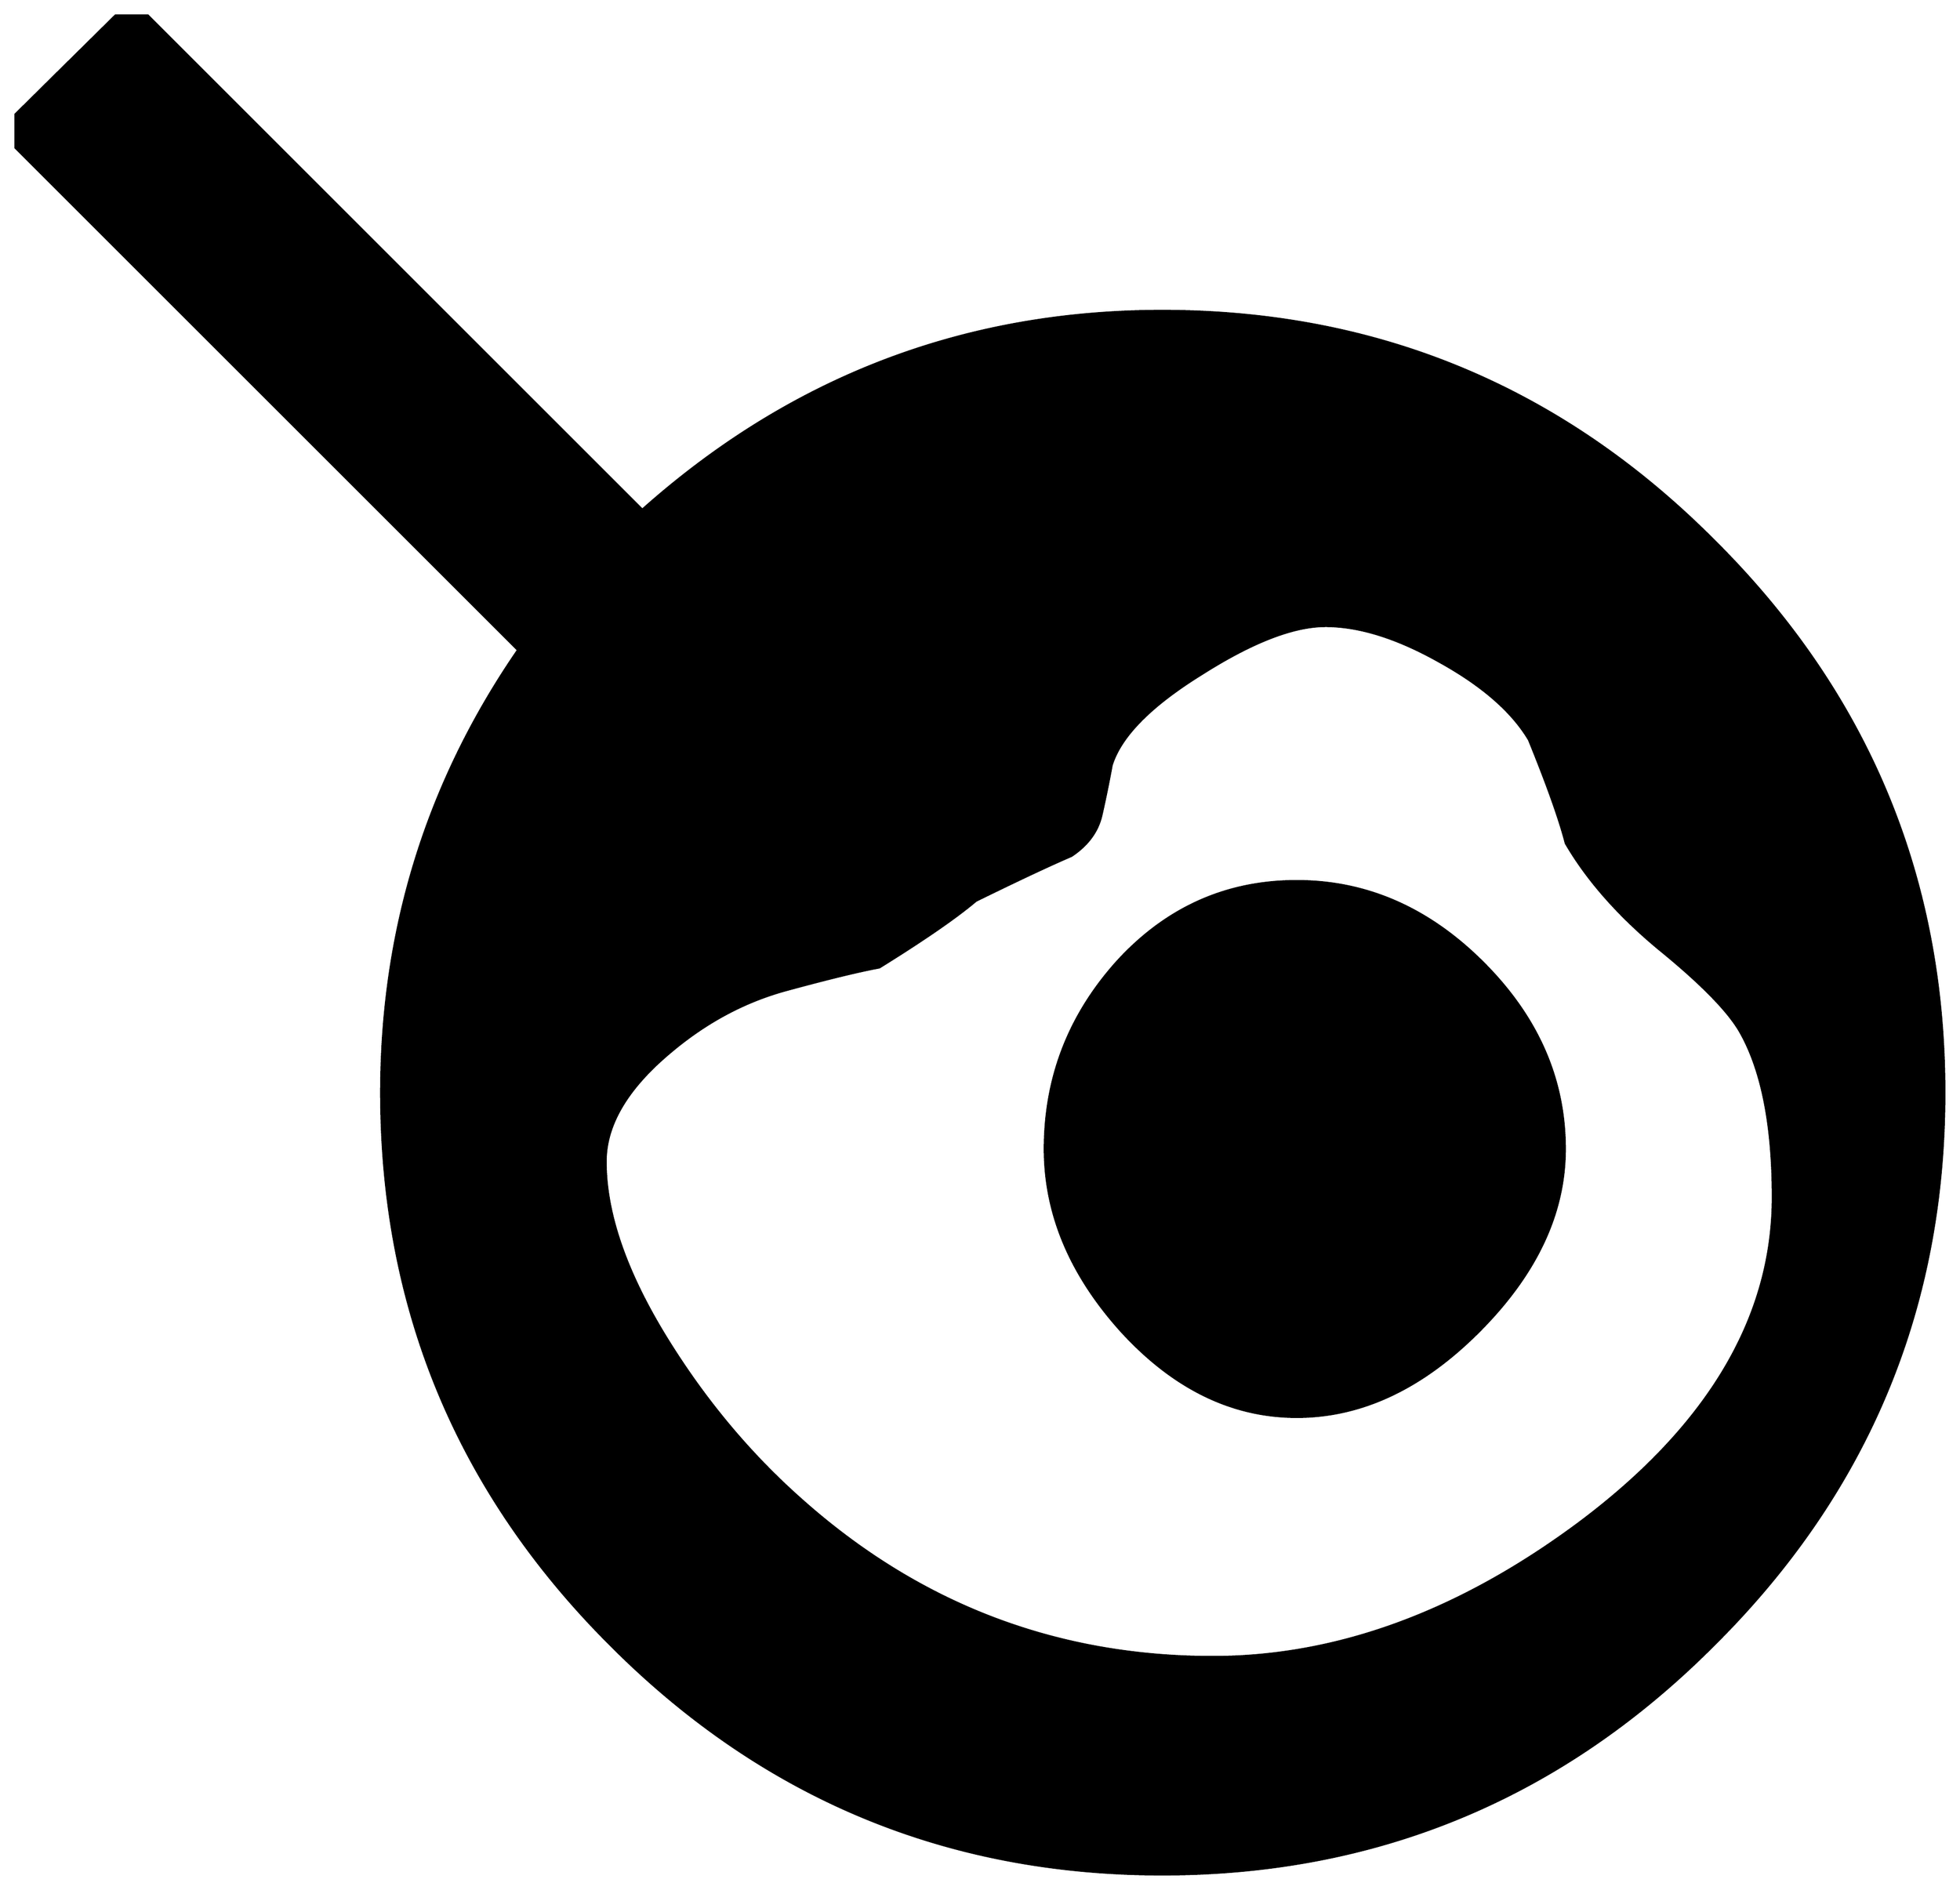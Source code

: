 


\begin{tikzpicture}[y=0.80pt, x=0.80pt, yscale=-1.0, xscale=1.0, inner sep=0pt, outer sep=0pt]
\begin{scope}[shift={(100.0,1675.0)},nonzero rule]
  \path[draw=.,fill=.,line width=1.600pt] (1867.0,-423.0) ..
    controls (1867.0,-235.667) and (1800.333,-75.667) .. (1667.0,57.0)
    .. controls (1534.333,190.333) and (1374.333,257.0) ..
    (1187.0,257.0) .. controls (999.667,257.0) and (839.667,190.333)
    .. (707.0,57.0) .. controls (574.333,-75.667) and (508.0,-235.667)
    .. (508.0,-423.0) .. controls (508.0,-564.333) and
    (547.667,-692.667) .. (627.0,-808.0) -- (190.0,-1245.0) --
    (190.0,-1274.0) -- (277.0,-1360.0) -- (305.0,-1360.0) --
    (735.0,-930.0) .. controls (864.333,-1045.333) and
    (1015.0,-1103.0) .. (1187.0,-1103.0) .. controls
    (1374.333,-1103.0) and (1534.333,-1036.333) .. (1667.0,-903.0) ..
    controls (1800.333,-770.333) and (1867.0,-610.333) ..
    (1867.0,-423.0) -- cycle(1718.0,-332.0) .. controls
    (1718.0,-395.333) and (1708.333,-443.667) .. (1689.0,-477.0) ..
    controls (1678.333,-495.0) and (1655.0,-518.667) ..
    (1619.0,-548.0) .. controls (1583.667,-577.333) and
    (1556.667,-608.0) .. (1538.0,-640.0) .. controls
    (1532.667,-660.667) and (1522.0,-690.667) .. (1506.0,-730.0) ..
    controls (1491.333,-754.667) and (1465.333,-777.333) ..
    (1428.0,-798.0) .. controls (1391.333,-818.667) and
    (1358.333,-829.0) .. (1329.0,-829.0) .. controls
    (1301.0,-829.0) and (1265.0,-815.0) .. (1221.0,-787.0) ..
    controls (1177.0,-759.667) and (1151.0,-733.333) ..
    (1143.0,-708.0) .. controls (1140.333,-693.333) and
    (1137.333,-678.667) .. (1134.0,-664.0) .. controls
    (1130.667,-650.0) and (1122.0,-638.333) .. (1108.0,-629.0) ..
    controls (1089.333,-621.0) and (1061.667,-608.0) ..
    (1025.0,-590.0) .. controls (1007.667,-575.333) and
    (979.667,-556.0) .. (941.0,-532.0) .. controls (923.0,-528.667)
    and (895.667,-522.0) .. (859.0,-512.0) .. controls
    (823.0,-502.0) and (789.667,-484.0) .. (759.0,-458.0) ..
    controls (721.667,-426.667) and (703.0,-395.0) .. (703.0,-363.0)
    .. controls (703.0,-316.333) and (722.0,-263.0) ..
    (760.0,-203.0) .. controls (792.0,-152.333) and (829.333,-108.0)
    .. (872.0,-70.0) .. controls (974.667,22.0) and (1094.333,68.0)
    .. (1231.0,68.0) .. controls (1339.0,68.0) and (1445.333,29.0)
    .. (1550.0,-49.0) .. controls (1662.0,-133.0) and
    (1718.0,-227.333) .. (1718.0,-332.0) -- cycle(1537.0,-374.0)
    .. controls (1537.0,-318.0) and (1512.0,-265.0) ..
    (1462.0,-215.0) .. controls (1412.667,-165.667) and
    (1360.0,-141.0) .. (1304.0,-141.0) .. controls
    (1248.0,-141.0) and (1197.333,-165.667) .. (1152.0,-215.0) ..
    controls (1107.333,-264.333) and (1085.0,-317.333) ..
    (1085.0,-374.0) .. controls (1085.0,-436.0) and
    (1106.0,-490.333) .. (1148.0,-537.0) .. controls
    (1190.667,-583.667) and (1242.667,-607.0) .. (1304.0,-607.0) ..
    controls (1364.667,-607.0) and (1418.667,-583.333) ..
    (1466.0,-536.0) .. controls (1513.333,-488.667) and
    (1537.0,-434.667) .. (1537.0,-374.0) -- cycle;
\end{scope}

\end{tikzpicture}

